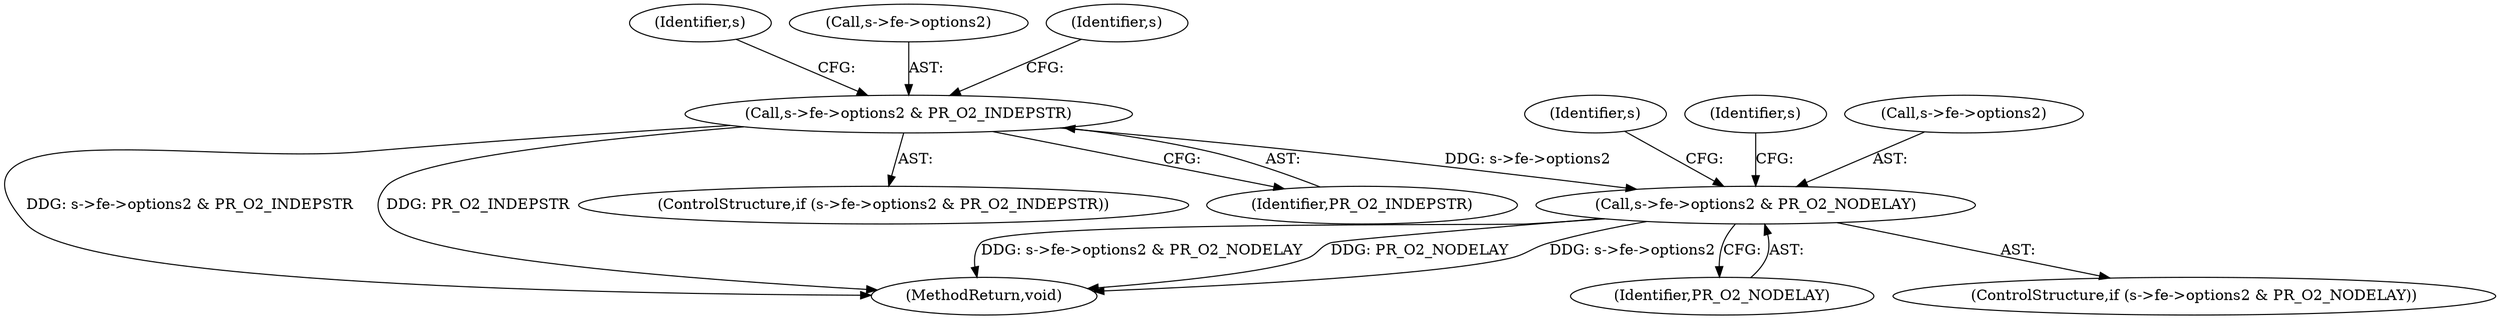 digraph "0_haproxy_b4d05093bc89f71377230228007e69a1434c1a0c@pointer" {
"1000775" [label="(Call,s->fe->options2 & PR_O2_NODELAY)"];
"1000758" [label="(Call,s->fe->options2 & PR_O2_INDEPSTR)"];
"1000757" [label="(ControlStructure,if (s->fe->options2 & PR_O2_INDEPSTR))"];
"1000764" [label="(Identifier,PR_O2_INDEPSTR)"];
"1000778" [label="(Identifier,s)"];
"1000903" [label="(MethodReturn,void)"];
"1000781" [label="(Identifier,PR_O2_NODELAY)"];
"1000786" [label="(Identifier,s)"];
"1000759" [label="(Call,s->fe->options2)"];
"1000758" [label="(Call,s->fe->options2 & PR_O2_INDEPSTR)"];
"1000801" [label="(Identifier,s)"];
"1000774" [label="(ControlStructure,if (s->fe->options2 & PR_O2_NODELAY))"];
"1000775" [label="(Call,s->fe->options2 & PR_O2_NODELAY)"];
"1000776" [label="(Call,s->fe->options2)"];
"1000769" [label="(Identifier,s)"];
"1000775" -> "1000774"  [label="AST: "];
"1000775" -> "1000781"  [label="CFG: "];
"1000776" -> "1000775"  [label="AST: "];
"1000781" -> "1000775"  [label="AST: "];
"1000786" -> "1000775"  [label="CFG: "];
"1000801" -> "1000775"  [label="CFG: "];
"1000775" -> "1000903"  [label="DDG: PR_O2_NODELAY"];
"1000775" -> "1000903"  [label="DDG: s->fe->options2"];
"1000775" -> "1000903"  [label="DDG: s->fe->options2 & PR_O2_NODELAY"];
"1000758" -> "1000775"  [label="DDG: s->fe->options2"];
"1000758" -> "1000757"  [label="AST: "];
"1000758" -> "1000764"  [label="CFG: "];
"1000759" -> "1000758"  [label="AST: "];
"1000764" -> "1000758"  [label="AST: "];
"1000769" -> "1000758"  [label="CFG: "];
"1000778" -> "1000758"  [label="CFG: "];
"1000758" -> "1000903"  [label="DDG: s->fe->options2 & PR_O2_INDEPSTR"];
"1000758" -> "1000903"  [label="DDG: PR_O2_INDEPSTR"];
}
